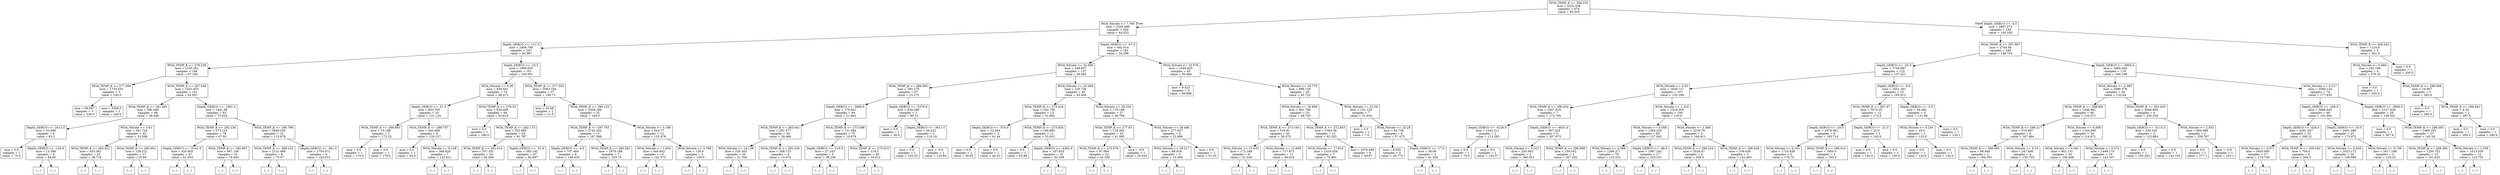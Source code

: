 digraph Tree {
node [shape=box] ;
0 [label="WOA_TEMP_K <= 294.231\nmse = 4252.428\nsamples = 674\nvalue = 95.303"] ;
1 [label="WOA_Nitrate <= 7.709\nmse = 2335.489\nsamples = 429\nvalue = 64.025"] ;
0 -> 1 [labeldistance=2.5, labelangle=45, headlabel="True"] ;
2 [label="Depth_GEBCO <= -111.5\nmse = 2494.799\nsamples = 247\nvalue = 84.987"] ;
1 -> 2 ;
3 [label="WOA_TEMP_K <= 279.238\nmse = 2155.281\nsamples = 146\nvalue = 67.249"] ;
2 -> 3 ;
4 [label="WOA_TEMP_K <= 277.506\nmse = 1733.333\nsamples = 5\nvalue = 230.0"] ;
3 -> 4 ;
5 [label="mse = 66.667\nsamples = 3\nvalue = 220.0"] ;
4 -> 5 ;
6 [label="mse = 3200.0\nsamples = 2\nvalue = 240.0"] ;
4 -> 6 ;
7 [label="WOA_TEMP_K <= 287.548\nmse = 1431.453\nsamples = 141\nvalue = 62.851"] ;
3 -> 7 ;
8 [label="WOA_TEMP_K <= 281.491\nmse = 580.049\nsamples = 48\nvalue = 39.446"] ;
7 -> 8 ;
9 [label="Depth_GEBCO <= -2412.0\nmse = 33.689\nsamples = 6\nvalue = 83.2"] ;
8 -> 9 ;
10 [label="mse = 0.0\nsamples = 1\nvalue = 70.0"] ;
9 -> 10 ;
11 [label="Depth_GEBCO <= -129.0\nmse = 13.398\nsamples = 5\nvalue = 84.85"] ;
9 -> 11 ;
12 [label="(...)"] ;
11 -> 12 ;
17 [label="(...)"] ;
11 -> 17 ;
20 [label="WOA_Nitrate <= 3.61\nmse = 361.734\nsamples = 42\nvalue = 33.568"] ;
8 -> 20 ;
21 [label="WOA_TEMP_K <= 283.421\nmse = 453.561\nsamples = 25\nvalue = 38.718"] ;
20 -> 21 ;
22 [label="(...)"] ;
21 -> 22 ;
31 [label="(...)"] ;
21 -> 31 ;
62 [label="WOA_TEMP_K <= 285.051\nmse = 128.221\nsamples = 17\nvalue = 25.94"] ;
20 -> 62 ;
63 [label="(...)"] ;
62 -> 63 ;
80 [label="(...)"] ;
62 -> 80 ;
83 [label="Depth_GEBCO <= -1591.0\nmse = 1441.06\nsamples = 93\nvalue = 75.034"] ;
7 -> 83 ;
84 [label="WOA_TEMP_K <= 292.236\nmse = 573.124\nsamples = 78\nvalue = 67.05"] ;
83 -> 84 ;
85 [label="Depth_GEBCO <= -5141.5\nmse = 420.805\nsamples = 47\nvalue = 61.053"] ;
84 -> 85 ;
86 [label="(...)"] ;
85 -> 86 ;
93 [label="(...)"] ;
85 -> 93 ;
166 [label="WOA_TEMP_K <= 292.907\nmse = 667.146\nsamples = 31\nvalue = 76.493"] ;
84 -> 166 ;
167 [label="(...)"] ;
166 -> 167 ;
184 [label="(...)"] ;
166 -> 184 ;
223 [label="WOA_TEMP_K <= 290.796\nmse = 3840.035\nsamples = 15\nvalue = 113.678"] ;
83 -> 223 ;
224 [label="WOA_TEMP_K <= 289.152\nmse = 2131.466\nsamples = 9\nvalue = 75.07"] ;
223 -> 224 ;
225 [label="(...)"] ;
224 -> 225 ;
226 [label="(...)"] ;
224 -> 226 ;
237 [label="Depth_GEBCO <= -361.0\nmse = 1703.072\nsamples = 6\nvalue = 162.815"] ;
223 -> 237 ;
238 [label="(...)"] ;
237 -> 238 ;
241 [label="(...)"] ;
237 -> 241 ;
246 [label="Depth_GEBCO <= -23.5\nmse = 1906.655\nsamples = 101\nvalue = 109.951"] ;
2 -> 246 ;
247 [label="WOA_Nitrate <= 0.26\nmse = 839.441\nsamples = 74\nvalue = 98.472"] ;
246 -> 247 ;
248 [label="Depth_GEBCO <= -51.5\nmse = 803.705\nsamples = 10\nvalue = 131.124"] ;
247 -> 248 ;
249 [label="WOA_TEMP_K <= 289.993\nmse = 15.188\nsamples = 2\nvalue = 172.25"] ;
248 -> 249 ;
250 [label="mse = 0.0\nsamples = 1\nvalue = 170.0"] ;
249 -> 250 ;
251 [label="mse = 0.0\nsamples = 1\nvalue = 179.0"] ;
249 -> 251 ;
252 [label="WOA_TEMP_K <= 289.757\nmse = 442.668\nsamples = 8\nvalue = 120.157"] ;
248 -> 252 ;
253 [label="mse = 0.0\nsamples = 1\nvalue = 83.0"] ;
252 -> 253 ;
254 [label="WOA_Nitrate <= 0.128\nmse = 368.628\nsamples = 7\nvalue = 122.811"] ;
252 -> 254 ;
255 [label="(...)"] ;
254 -> 255 ;
258 [label="(...)"] ;
254 -> 258 ;
259 [label="WOA_TEMP_K <= 278.33\nmse = 620.495\nsamples = 64\nvalue = 92.619"] ;
247 -> 259 ;
260 [label="mse = 0.0\nsamples = 1\nvalue = 180.0"] ;
259 -> 260 ;
261 [label="WOA_TEMP_K <= 282.173\nmse = 552.995\nsamples = 63\nvalue = 91.787"] ;
259 -> 261 ;
262 [label="WOA_TEMP_K <= 281.414\nmse = 357.351\nsamples = 16\nvalue = 82.946"] ;
261 -> 262 ;
263 [label="(...)"] ;
262 -> 263 ;
286 [label="(...)"] ;
262 -> 286 ;
293 [label="Depth_GEBCO <= -51.0\nmse = 583.192\nsamples = 47\nvalue = 94.697"] ;
261 -> 293 ;
294 [label="(...)"] ;
293 -> 294 ;
303 [label="(...)"] ;
293 -> 303 ;
364 [label="WOA_TEMP_K <= 277.555\nmse = 3563.164\nsamples = 27\nvalue = 148.73"] ;
246 -> 364 ;
365 [label="mse = 20.48\nsamples = 2\nvalue = 21.0"] ;
364 -> 365 ;
366 [label="WOA_TEMP_K <= 290.122\nmse = 2309.186\nsamples = 25\nvalue = 160.0"] ;
364 -> 366 ;
367 [label="WOA_TEMP_K <= 287.783\nmse = 2745.202\nsamples = 13\nvalue = 187.588"] ;
366 -> 367 ;
368 [label="Depth_GEBCO <= -4.5\nmse = 707.464\nsamples = 6\nvalue = 149.425"] ;
367 -> 368 ;
369 [label="(...)"] ;
368 -> 369 ;
374 [label="(...)"] ;
368 -> 374 ;
379 [label="WOA_TEMP_K <= 289.282\nmse = 1870.188\nsamples = 7\nvalue = 225.75"] ;
367 -> 379 ;
380 [label="(...)"] ;
379 -> 380 ;
385 [label="(...)"] ;
379 -> 385 ;
388 [label="WOA_Nitrate <= 3.198\nmse = 643.77\nsamples = 12\nvalue = 135.478"] ;
366 -> 388 ;
389 [label="WOA_Nitrate <= 2.554\nmse = 444.842\nsamples = 10\nvalue = 142.573"] ;
388 -> 389 ;
390 [label="(...)"] ;
389 -> 390 ;
397 [label="(...)"] ;
389 -> 397 ;
408 [label="WOA_Nitrate <= 3.789\nmse = 128.0\nsamples = 2\nvalue = 100.0"] ;
388 -> 408 ;
409 [label="(...)"] ;
408 -> 409 ;
410 [label="(...)"] ;
408 -> 410 ;
411 [label="Depth_GEBCO <= -67.5\nmse = 602.614\nsamples = 182\nvalue = 34.296"] ;
1 -> 411 ;
412 [label="WOA_Nitrate <= 24.506\nmse = 349.837\nsamples = 137\nvalue = 29.082"] ;
411 -> 412 ;
413 [label="WOA_TEMP_K <= 286.095\nmse = 285.279\nsamples = 97\nvalue = 23.275"] ;
412 -> 413 ;
414 [label="Depth_GEBCO <= -3668.5\nmse = 179.561\nsamples = 94\nvalue = 21.892"] ;
413 -> 414 ;
415 [label="WOA_TEMP_K <= 283.042\nmse = 281.377\nsamples = 24\nvalue = 28.466"] ;
414 -> 415 ;
416 [label="WOA_Nitrate <= 14.138\nmse = 235.303\nsamples = 20\nvalue = 31.764"] ;
415 -> 416 ;
417 [label="(...)"] ;
416 -> 417 ;
424 [label="(...)"] ;
416 -> 424 ;
455 [label="WOA_TEMP_K <= 285.239\nmse = 208.723\nsamples = 4\nvalue = 13.074"] ;
415 -> 455 ;
456 [label="(...)"] ;
455 -> 456 ;
461 [label="(...)"] ;
455 -> 461 ;
462 [label="WOA_TEMP_K <= 273.598\nmse = 131.084\nsamples = 70\nvalue = 19.879"] ;
414 -> 462 ;
463 [label="Depth_GEBCO <= -219.5\nmse = 27.243\nsamples = 5\nvalue = 38.256"] ;
462 -> 463 ;
464 [label="(...)"] ;
463 -> 464 ;
471 [label="(...)"] ;
463 -> 471 ;
472 [label="WOA_TEMP_K <= 275.615\nmse = 119.3\nsamples = 65\nvalue = 19.012"] ;
462 -> 472 ;
473 [label="(...)"] ;
472 -> 473 ;
498 [label="(...)"] ;
472 -> 498 ;
557 [label="Depth_GEBCO <= -5270.0\nmse = 834.289\nsamples = 3\nvalue = 90.12"] ;
413 -> 557 ;
558 [label="mse = 0.0\nsamples = 1\nvalue = 50.0"] ;
557 -> 558 ;
559 [label="Depth_GEBCO <= -3611.0\nmse = 44.222\nsamples = 2\nvalue = 110.18"] ;
557 -> 559 ;
560 [label="mse = 0.0\nsamples = 1\nvalue = 103.53"] ;
559 -> 560 ;
561 [label="mse = -0.0\nsamples = 1\nvalue = 116.83"] ;
559 -> 561 ;
562 [label="WOA_Nitrate <= 25.269\nmse = 220.726\nsamples = 40\nvalue = 43.406"] ;
412 -> 562 ;
563 [label="WOA_TEMP_K <= 273.416\nmse = 182.739\nsamples = 13\nvalue = 52.682"] ;
562 -> 563 ;
564 [label="Depth_GEBCO <= -374.0\nmse = 22.944\nsamples = 2\nvalue = 41.44"] ;
563 -> 564 ;
565 [label="mse = 0.0\nsamples = 1\nvalue = 36.65"] ;
564 -> 565 ;
566 [label="mse = 0.0\nsamples = 1\nvalue = 46.23"] ;
564 -> 566 ;
567 [label="WOA_TEMP_K <= 273.835\nmse = 184.892\nsamples = 11\nvalue = 53.931"] ;
563 -> 567 ;
568 [label="mse = 0.0\nsamples = 1\nvalue = 65.88"] ;
567 -> 568 ;
569 [label="Depth_GEBCO <= -4392.0\nmse = 187.925\nsamples = 10\nvalue = 52.438"] ;
567 -> 569 ;
570 [label="(...)"] ;
569 -> 570 ;
571 [label="(...)"] ;
569 -> 571 ;
578 [label="WOA_Nitrate <= 28.334\nmse = 175.188\nsamples = 27\nvalue = 38.768"] ;
562 -> 578 ;
579 [label="WOA_TEMP_K <= 277.63\nmse = 118.302\nsamples = 23\nvalue = 41.065"] ;
578 -> 579 ;
580 [label="WOA_TEMP_K <= 275.079\nmse = 97.064\nsamples = 22\nvalue = 42.339"] ;
579 -> 580 ;
581 [label="(...)"] ;
580 -> 581 ;
616 [label="(...)"] ;
580 -> 616 ;
619 [label="mse = -0.0\nsamples = 1\nvalue = 20.043"] ;
579 -> 619 ;
620 [label="WOA_Nitrate <= 29.486\nmse = 277.927\nsamples = 4\nvalue = 22.689"] ;
578 -> 620 ;
621 [label="WOA_Nitrate <= 29.217\nmse = 88.916\nsamples = 3\nvalue = 15.499"] ;
620 -> 621 ;
622 [label="(...)"] ;
621 -> 622 ;
625 [label="(...)"] ;
621 -> 625 ;
626 [label="mse = 0.0\nsamples = 1\nvalue = 51.45"] ;
620 -> 626 ;
627 [label="WOA_Nitrate <= 10.576\nmse = 1040.925\nsamples = 45\nvalue = 50.484"] ;
411 -> 627 ;
628 [label="mse = 9.423\nsamples = 5\nvalue = 98.898"] ;
627 -> 628 ;
629 [label="WOA_Nitrate <= 19.779\nmse = 889.159\nsamples = 40\nvalue = 45.722"] ;
627 -> 629 ;
630 [label="WOA_Nitrate <= 16.958\nmse = 991.706\nsamples = 33\nvalue = 48.755"] ;
629 -> 630 ;
631 [label="WOA_TEMP_K <= 273.104\nmse = 519.91\nsamples = 20\nvalue = 39.575"] ;
630 -> 631 ;
632 [label="WOA_Nitrate <= 15.633\nmse = 172.189\nsamples = 9\nvalue = 31.526"] ;
631 -> 632 ;
633 [label="(...)"] ;
632 -> 633 ;
634 [label="(...)"] ;
632 -> 634 ;
637 [label="WOA_Nitrate <= 12.609\nmse = 717.872\nsamples = 11\nvalue = 46.618"] ;
631 -> 637 ;
638 [label="(...)"] ;
637 -> 638 ;
639 [label="(...)"] ;
637 -> 639 ;
640 [label="WOA_TEMP_K <= 272.853\nmse = 1383.38\nsamples = 13\nvalue = 62.525"] ;
630 -> 640 ;
641 [label="WOA_Nitrate <= 17.816\nmse = 1010.058\nsamples = 7\nvalue = 70.961"] ;
640 -> 641 ;
642 [label="(...)"] ;
641 -> 642 ;
643 [label="(...)"] ;
641 -> 643 ;
644 [label="mse = 1676.449\nsamples = 6\nvalue = 49.87"] ;
640 -> 644 ;
645 [label="WOA_Nitrate <= 22.34\nmse = 191.124\nsamples = 7\nvalue = 31.934"] ;
629 -> 645 ;
646 [label="mse = 0.0\nsamples = 1\nvalue = 7.0"] ;
645 -> 646 ;
647 [label="WOA_Nitrate <= 25.28\nmse = 64.736\nsamples = 6\nvalue = 37.475"] ;
645 -> 647 ;
648 [label="mse = 8.505\nsamples = 3\nvalue = 28.773"] ;
647 -> 648 ;
649 [label="Depth_GEBCO <= -17.0\nmse = 36.06\nsamples = 3\nvalue = 41.826"] ;
647 -> 649 ;
650 [label="(...)"] ;
649 -> 650 ;
651 [label="(...)"] ;
649 -> 651 ;
652 [label="Depth_GEBCO <= -4.5\nmse = 2887.272\nsamples = 245\nvalue = 150.185"] ;
0 -> 652 [labeldistance=2.5, labelangle=-45, headlabel="False"] ;
653 [label="WOA_TEMP_K <= 297.987\nmse = 2744.48\nsamples = 240\nvalue = 148.704"] ;
652 -> 653 ;
654 [label="Depth_GEBCO <= -25.5\nmse = 1746.687\nsamples = 122\nvalue = 137.421"] ;
653 -> 654 ;
655 [label="WOA_Nitrate <= 0.03\nmse = 1629.717\nsamples = 107\nvalue = 133.189"] ;
654 -> 655 ;
656 [label="WOA_TEMP_K <= 296.424\nmse = 1647.816\nsamples = 7\nvalue = 172.795"] ;
655 -> 656 ;
657 [label="Depth_GEBCO <= -4226.0\nmse = 1543.311\nsamples = 2\nvalue = 113.285"] ;
656 -> 657 ;
658 [label="mse = 0.0\nsamples = 1\nvalue = 74.0"] ;
657 -> 658 ;
659 [label="mse = 0.0\nsamples = 1\nvalue = 152.57"] ;
657 -> 659 ;
660 [label="Depth_GEBCO <= -4831.0\nmse = 567.229\nsamples = 5\nvalue = 187.673"] ;
656 -> 660 ;
661 [label="WOA_Nitrate <= 0.012\nmse = 205.063\nsamples = 3\nvalue = 168.053"] ;
660 -> 661 ;
662 [label="(...)"] ;
661 -> 662 ;
665 [label="(...)"] ;
661 -> 665 ;
666 [label="WOA_TEMP_K <= 296.949\nmse = 159.542\nsamples = 2\nvalue = 207.292"] ;
660 -> 666 ;
667 [label="(...)"] ;
666 -> 667 ;
668 [label="(...)"] ;
666 -> 668 ;
669 [label="WOA_Nitrate <= 1.224\nmse = 1519.305\nsamples = 100\nvalue = 130.6"] ;
655 -> 669 ;
670 [label="WOA_Nitrate <= 0.568\nmse = 1365.235\nsamples = 95\nvalue = 127.942"] ;
669 -> 670 ;
671 [label="WOA_Nitrate <= 0.069\nmse = 1266.271\nsamples = 78\nvalue = 133.222"] ;
670 -> 671 ;
672 [label="(...)"] ;
671 -> 672 ;
691 [label="(...)"] ;
671 -> 691 ;
796 [label="Depth_GEBCO <= -48.0\nmse = 1087.242\nsamples = 17\nvalue = 103.231"] ;
670 -> 796 ;
797 [label="(...)"] ;
796 -> 797 ;
824 [label="(...)"] ;
796 -> 824 ;
827 [label="WOA_Nitrate <= 2.366\nmse = 2239.79\nsamples = 5\nvalue = 164.911"] ;
669 -> 827 ;
828 [label="WOA_TEMP_K <= 296.224\nmse = 3529.47\nsamples = 2\nvalue = 204.3"] ;
827 -> 828 ;
829 [label="(...)"] ;
828 -> 829 ;
830 [label="(...)"] ;
828 -> 830 ;
831 [label="WOA_TEMP_K <= 296.028\nmse = 109.636\nsamples = 3\nvalue = 142.403"] ;
827 -> 831 ;
832 [label="(...)"] ;
831 -> 832 ;
835 [label="(...)"] ;
831 -> 835 ;
836 [label="Depth_GEBCO <= -9.0\nmse = 1631.281\nsamples = 15\nvalue = 165.012"] ;
654 -> 836 ;
837 [label="WOA_TEMP_K <= 297.47\nmse = 1670.25\nsamples = 12\nvalue = 173.5"] ;
836 -> 837 ;
838 [label="Depth_GEBCO <= -20.0\nmse = 1878.061\nsamples = 9\nvalue = 185.714"] ;
837 -> 838 ;
839 [label="WOA_Nitrate <= 0.161\nmse = 1710.938\nsamples = 5\nvalue = 178.75"] ;
838 -> 839 ;
840 [label="(...)"] ;
839 -> 840 ;
843 [label="(...)"] ;
839 -> 843 ;
844 [label="WOA_TEMP_K <= 296.914\nmse = 1950.0\nsamples = 4\nvalue = 195.0"] ;
838 -> 844 ;
845 [label="(...)"] ;
844 -> 845 ;
846 [label="(...)"] ;
844 -> 846 ;
847 [label="Depth_GEBCO <= -21.5\nmse = 25.0\nsamples = 3\nvalue = 145.0"] ;
837 -> 847 ;
848 [label="mse = 0.0\nsamples = 1\nvalue = 140.0"] ;
847 -> 848 ;
849 [label="mse = 0.0\nsamples = 2\nvalue = 150.0"] ;
847 -> 849 ;
850 [label="Depth_GEBCO <= -5.5\nmse = 34.482\nsamples = 3\nvalue = 131.06"] ;
836 -> 850 ;
851 [label="WOA_Nitrate <= 0.254\nmse = 25.0\nsamples = 2\nvalue = 125.0"] ;
850 -> 851 ;
852 [label="mse = 0.0\nsamples = 1\nvalue = 120.0"] ;
851 -> 852 ;
853 [label="mse = 0.0\nsamples = 1\nvalue = 130.0"] ;
851 -> 853 ;
854 [label="mse = 0.0\nsamples = 1\nvalue = 135.1"] ;
850 -> 854 ;
855 [label="Depth_GEBCO <= -3954.0\nmse = 3494.264\nsamples = 118\nvalue = 160.108"] ;
653 -> 855 ;
856 [label="WOA_Nitrate <= 2.395\nmse = 2090.378\nsamples = 44\nvalue = 132.04"] ;
855 -> 856 ;
857 [label="WOA_TEMP_K <= 298.891\nmse = 1446.861\nsamples = 40\nvalue = 126.571"] ;
856 -> 857 ;
858 [label="WOA_TEMP_K <= 298.217\nmse = 519.467\nsamples = 6\nvalue = 167.694"] ;
857 -> 858 ;
859 [label="WOA_TEMP_K <= 298.085\nmse = 88.944\nsamples = 2\nvalue = 194.555"] ;
858 -> 859 ;
860 [label="(...)"] ;
859 -> 860 ;
861 [label="(...)"] ;
859 -> 861 ;
862 [label="WOA_Nitrate <= 0.33\nmse = 247.606\nsamples = 4\nvalue = 155.755"] ;
858 -> 862 ;
863 [label="(...)"] ;
862 -> 863 ;
868 [label="(...)"] ;
862 -> 868 ;
869 [label="WOA_Nitrate <= 0.308\nmse = 1164.995\nsamples = 34\nvalue = 116.671"] ;
857 -> 869 ;
870 [label="WOA_Nitrate <= 0.041\nmse = 662.131\nsamples = 24\nvalue = 106.468"] ;
869 -> 870 ;
871 [label="(...)"] ;
870 -> 871 ;
892 [label="(...)"] ;
870 -> 892 ;
915 [label="WOA_Nitrate <= 0.373\nmse = 1498.174\nsamples = 10\nvalue = 143.197"] ;
869 -> 915 ;
916 [label="(...)"] ;
915 -> 916 ;
921 [label="(...)"] ;
915 -> 921 ;
934 [label="WOA_TEMP_K <= 301.635\nmse = 4940.692\nsamples = 4\nvalue = 205.334"] ;
856 -> 934 ;
935 [label="Depth_GEBCO <= -5115.5\nmse = 339.335\nsamples = 2\nvalue = 123.684"] ;
934 -> 935 ;
936 [label="mse = 0.0\nsamples = 1\nvalue = 105.263"] ;
935 -> 936 ;
937 [label="mse = 0.0\nsamples = 1\nvalue = 142.105"] ;
935 -> 937 ;
938 [label="WOA_Nitrate <= 2.503\nmse = 600.889\nsamples = 2\nvalue = 259.767"] ;
934 -> 938 ;
939 [label="mse = 0.0\nsamples = 1\nvalue = 277.1"] ;
938 -> 939 ;
940 [label="mse = -0.0\nsamples = 1\nvalue = 225.1"] ;
938 -> 940 ;
941 [label="WOA_Nitrate <= 0.217\nmse = 3569.124\nsamples = 74\nvalue = 177.835"] ;
855 -> 941 ;
942 [label="Depth_GEBCO <= -206.0\nmse = 3688.445\nsamples = 46\nvalue = 191.992"] ;
941 -> 942 ;
943 [label="Depth_GEBCO <= -428.0\nmse = 4291.457\nsamples = 23\nvalue = 208.21"] ;
942 -> 943 ;
944 [label="WOA_Nitrate <= 0.071\nmse = 3455.895\nsamples = 17\nvalue = 174.736"] ;
943 -> 944 ;
945 [label="(...)"] ;
944 -> 945 ;
958 [label="(...)"] ;
944 -> 958 ;
975 [label="WOA_TEMP_K <= 300.542\nmse = 704.0\nsamples = 6\nvalue = 264.0"] ;
943 -> 975 ;
976 [label="(...)"] ;
975 -> 976 ;
981 [label="(...)"] ;
975 -> 981 ;
982 [label="Depth_GEBCO <= -18.5\nmse = 2401.486\nsamples = 23\nvalue = 173.972"] ;
942 -> 982 ;
983 [label="WOA_Nitrate <= 0.029\nmse = 2023.172\nsamples = 20\nvalue = 168.688"] ;
982 -> 983 ;
984 [label="(...)"] ;
983 -> 984 ;
985 [label="(...)"] ;
983 -> 985 ;
1002 [label="WOA_Nitrate <= 0.138\nmse = 3417.188\nsamples = 3\nvalue = 216.25"] ;
982 -> 1002 ;
1003 [label="(...)"] ;
1002 -> 1003 ;
1004 [label="(...)"] ;
1002 -> 1004 ;
1005 [label="Depth_GEBCO <= -3800.5\nmse = 2127.938\nsamples = 28\nvalue = 149.521"] ;
941 -> 1005 ;
1006 [label="mse = 0.0\nsamples = 1\nvalue = 307.9"] ;
1005 -> 1006 ;
1007 [label="WOA_TEMP_K <= 298.593\nmse = 1489.183\nsamples = 27\nvalue = 145.24"] ;
1005 -> 1007 ;
1008 [label="WOA_TEMP_K <= 298.385\nmse = 1230.752\nsamples = 15\nvalue = 161.625"] ;
1007 -> 1008 ;
1009 [label="(...)"] ;
1008 -> 1009 ;
1028 [label="(...)"] ;
1008 -> 1028 ;
1033 [label="WOA_Nitrate <= 1.359\nmse = 1013.539\nsamples = 12\nvalue = 123.735"] ;
1007 -> 1033 ;
1034 [label="(...)"] ;
1033 -> 1034 ;
1051 [label="(...)"] ;
1033 -> 1051 ;
1054 [label="WOA_TEMP_K <= 300.542\nmse = 1124.0\nsamples = 5\nvalue = 261.0"] ;
652 -> 1054 ;
1055 [label="WOA_Nitrate <= 0.069\nmse = 242.188\nsamples = 4\nvalue = 276.25"] ;
1054 -> 1055 ;
1056 [label="mse = 0.0\nsamples = 1\nvalue = 250.0"] ;
1055 -> 1056 ;
1057 [label="WOA_TEMP_K <= 298.009\nmse = 16.667\nsamples = 3\nvalue = 285.0"] ;
1055 -> 1057 ;
1058 [label="mse = 0.0\nsamples = 1\nvalue = 280.0"] ;
1057 -> 1058 ;
1059 [label="WOA_TEMP_K <= 299.441\nmse = 6.25\nsamples = 2\nvalue = 287.5"] ;
1057 -> 1059 ;
1060 [label="mse = 0.0\nsamples = 1\nvalue = 285.0"] ;
1059 -> 1060 ;
1061 [label="mse = 0.0\nsamples = 1\nvalue = 290.0"] ;
1059 -> 1061 ;
1062 [label="mse = 0.0\nsamples = 1\nvalue = 200.0"] ;
1054 -> 1062 ;
}